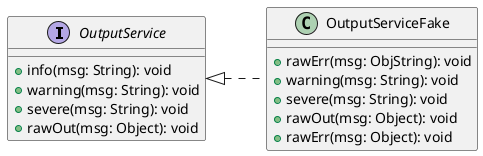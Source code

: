 @startuml

left to right direction

interface OutputService {
  + info(msg: String): void
  + warning(msg: String): void
  + severe(msg: String): void
  + rawOut(msg: Object): void
}

class OutputServiceFake {
  + rawErr(msg: ObjString): void
  + warning(msg: String): void
  + severe(msg: String): void
  + rawOut(msg: Object): void
  + rawErr(msg: Object): void 
}

OutputService <|.. OutputServiceFake

@enduml
